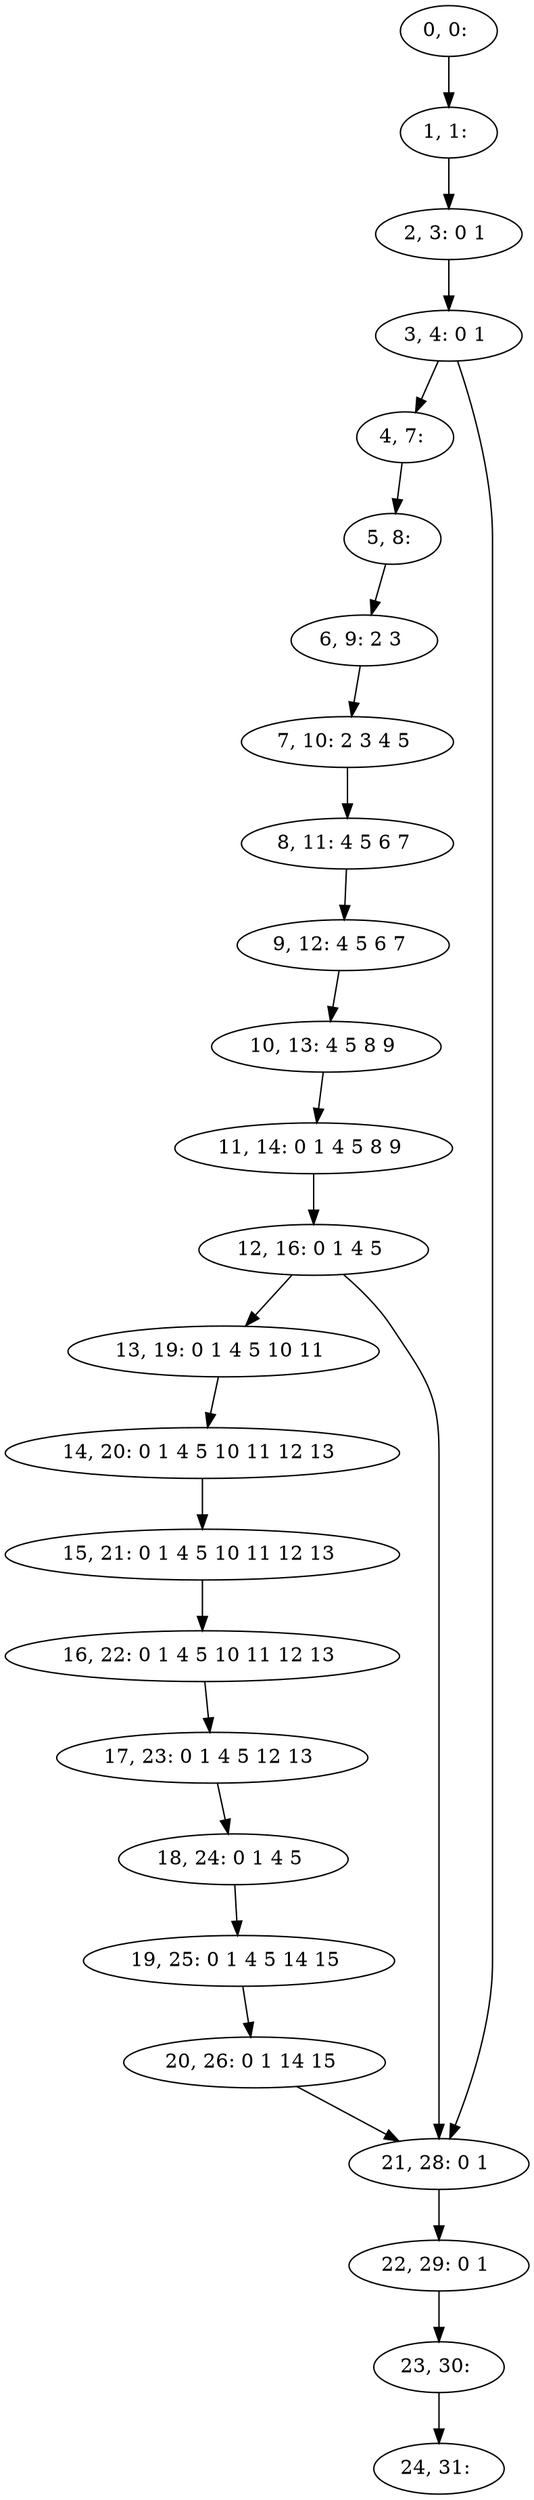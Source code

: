 digraph G {
0[label="0, 0: "];
1[label="1, 1: "];
2[label="2, 3: 0 1 "];
3[label="3, 4: 0 1 "];
4[label="4, 7: "];
5[label="5, 8: "];
6[label="6, 9: 2 3 "];
7[label="7, 10: 2 3 4 5 "];
8[label="8, 11: 4 5 6 7 "];
9[label="9, 12: 4 5 6 7 "];
10[label="10, 13: 4 5 8 9 "];
11[label="11, 14: 0 1 4 5 8 9 "];
12[label="12, 16: 0 1 4 5 "];
13[label="13, 19: 0 1 4 5 10 11 "];
14[label="14, 20: 0 1 4 5 10 11 12 13 "];
15[label="15, 21: 0 1 4 5 10 11 12 13 "];
16[label="16, 22: 0 1 4 5 10 11 12 13 "];
17[label="17, 23: 0 1 4 5 12 13 "];
18[label="18, 24: 0 1 4 5 "];
19[label="19, 25: 0 1 4 5 14 15 "];
20[label="20, 26: 0 1 14 15 "];
21[label="21, 28: 0 1 "];
22[label="22, 29: 0 1 "];
23[label="23, 30: "];
24[label="24, 31: "];
0->1 ;
1->2 ;
2->3 ;
3->4 ;
3->21 ;
4->5 ;
5->6 ;
6->7 ;
7->8 ;
8->9 ;
9->10 ;
10->11 ;
11->12 ;
12->13 ;
12->21 ;
13->14 ;
14->15 ;
15->16 ;
16->17 ;
17->18 ;
18->19 ;
19->20 ;
20->21 ;
21->22 ;
22->23 ;
23->24 ;
}
